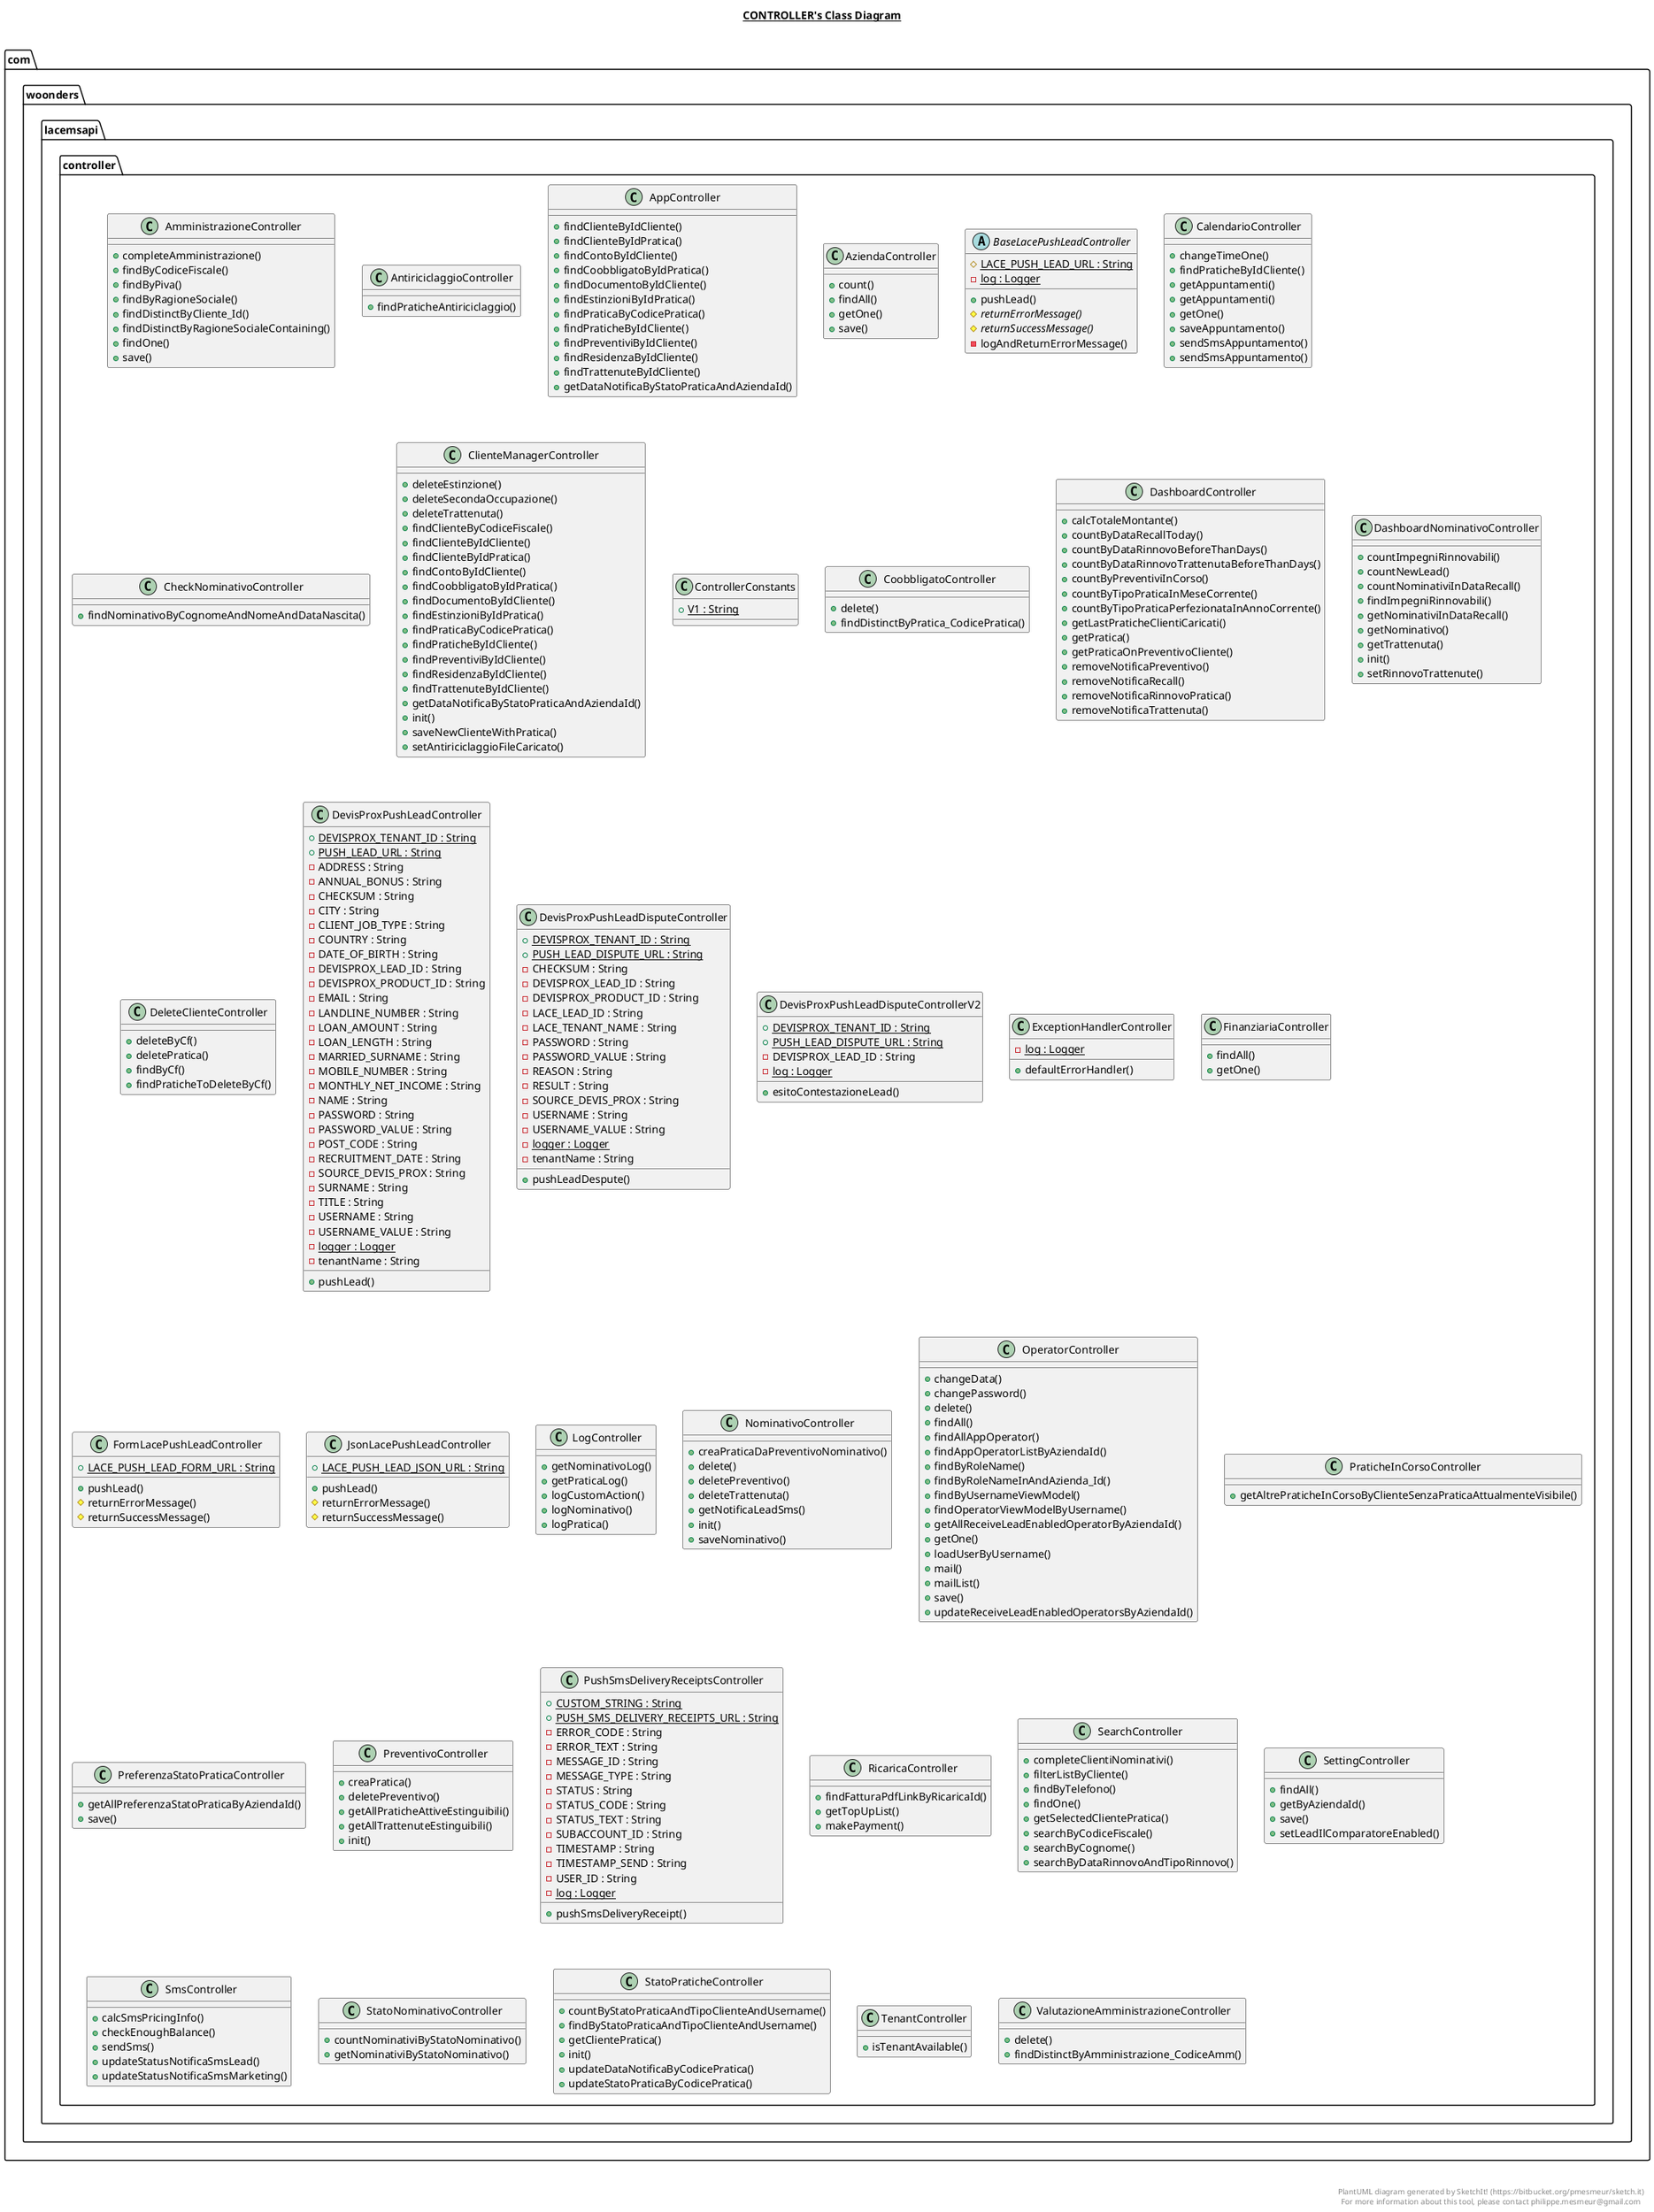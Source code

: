 @startuml

title __CONTROLLER's Class Diagram__\n

  namespace com.woonders.lacemsapi.controller {
    class com.woonders.lacemsapi.controller.AmministrazioneController {
        + completeAmministrazione()
        + findByCodiceFiscale()
        + findByPiva()
        + findByRagioneSociale()
        + findDistinctByCliente_Id()
        + findDistinctByRagioneSocialeContaining()
        + findOne()
        + save()
    }
  }
  

  namespace com.woonders.lacemsapi.controller {
    class com.woonders.lacemsapi.controller.AntiriciclaggioController {
        + findPraticheAntiriciclaggio()
    }
  }
  

  namespace com.woonders.lacemsapi.controller {
    class com.woonders.lacemsapi.controller.AppController {
        + findClienteByIdCliente()
        + findClienteByIdPratica()
        + findContoByIdCliente()
        + findCoobbligatoByIdPratica()
        + findDocumentoByIdCliente()
        + findEstinzioniByIdPratica()
        + findPraticaByCodicePratica()
        + findPraticheByIdCliente()
        + findPreventiviByIdCliente()
        + findResidenzaByIdCliente()
        + findTrattenuteByIdCliente()
        + getDataNotificaByStatoPraticaAndAziendaId()
    }
  }
  

  namespace com.woonders.lacemsapi.controller {
    class com.woonders.lacemsapi.controller.AziendaController {
        + count()
        + findAll()
        + getOne()
        + save()
    }
  }
  

  namespace com.woonders.lacemsapi.controller {
    abstract class com.woonders.lacemsapi.controller.BaseLacePushLeadController {
        {static} # LACE_PUSH_LEAD_URL : String
        {static} - log : Logger
        + pushLead()
        {abstract} # returnErrorMessage()
        {abstract} # returnSuccessMessage()
        - logAndReturnErrorMessage()
    }
  }
  

  namespace com.woonders.lacemsapi.controller {
    class com.woonders.lacemsapi.controller.CalendarioController {
        + changeTimeOne()
        + findPraticheByIdCliente()
        + getAppuntamenti()
        + getAppuntamenti()
        + getOne()
        + saveAppuntamento()
        + sendSmsAppuntamento()
        + sendSmsAppuntamento()
    }
  }
  

  namespace com.woonders.lacemsapi.controller {
    class com.woonders.lacemsapi.controller.CheckNominativoController {
        + findNominativoByCognomeAndNomeAndDataNascita()
    }
  }
  

  namespace com.woonders.lacemsapi.controller {
    class com.woonders.lacemsapi.controller.ClienteManagerController {
        + deleteEstinzione()
        + deleteSecondaOccupazione()
        + deleteTrattenuta()
        + findClienteByCodiceFiscale()
        + findClienteByIdCliente()
        + findClienteByIdPratica()
        + findContoByIdCliente()
        + findCoobbligatoByIdPratica()
        + findDocumentoByIdCliente()
        + findEstinzioniByIdPratica()
        + findPraticaByCodicePratica()
        + findPraticheByIdCliente()
        + findPreventiviByIdCliente()
        + findResidenzaByIdCliente()
        + findTrattenuteByIdCliente()
        + getDataNotificaByStatoPraticaAndAziendaId()
        + init()
        + saveNewClienteWithPratica()
        + setAntiriciclaggioFileCaricato()
    }
  }
  

  namespace com.woonders.lacemsapi.controller {
    class com.woonders.lacemsapi.controller.ControllerConstants {
        {static} + V1 : String
    }
  }
  

  namespace com.woonders.lacemsapi.controller {
    class com.woonders.lacemsapi.controller.CoobbligatoController {
        + delete()
        + findDistinctByPratica_CodicePratica()
    }
  }
  

  namespace com.woonders.lacemsapi.controller {
    class com.woonders.lacemsapi.controller.DashboardController {
        + calcTotaleMontante()
        + countByDataRecallToday()
        + countByDataRinnovoBeforeThanDays()
        + countByDataRinnovoTrattenutaBeforeThanDays()
        + countByPreventiviInCorso()
        + countByTipoPraticaInMeseCorrente()
        + countByTipoPraticaPerfezionataInAnnoCorrente()
        + getLastPraticheClientiCaricati()
        + getPratica()
        + getPraticaOnPreventivoCliente()
        + removeNotificaPreventivo()
        + removeNotificaRecall()
        + removeNotificaRinnovoPratica()
        + removeNotificaTrattenuta()
    }
  }
  

  namespace com.woonders.lacemsapi.controller {
    class com.woonders.lacemsapi.controller.DashboardNominativoController {
        + countImpegniRinnovabili()
        + countNewLead()
        + countNominativiInDataRecall()
        + findImpegniRinnovabili()
        + getNominativiInDataRecall()
        + getNominativo()
        + getTrattenuta()
        + init()
        + setRinnovoTrattenute()
    }
  }
  

  namespace com.woonders.lacemsapi.controller {
    class com.woonders.lacemsapi.controller.DeleteClienteController {
        + deleteByCf()
        + deletePratica()
        + findByCf()
        + findPraticheToDeleteByCf()
    }
  }
  

  namespace com.woonders.lacemsapi.controller {
    class com.woonders.lacemsapi.controller.DevisProxPushLeadController {
        {static} + DEVISPROX_TENANT_ID : String
        {static} + PUSH_LEAD_URL : String
        - ADDRESS : String
        - ANNUAL_BONUS : String
        - CHECKSUM : String
        - CITY : String
        - CLIENT_JOB_TYPE : String
        - COUNTRY : String
        - DATE_OF_BIRTH : String
        - DEVISPROX_LEAD_ID : String
        - DEVISPROX_PRODUCT_ID : String
        - EMAIL : String
        - LANDLINE_NUMBER : String
        - LOAN_AMOUNT : String
        - LOAN_LENGTH : String
        - MARRIED_SURNAME : String
        - MOBILE_NUMBER : String
        - MONTHLY_NET_INCOME : String
        - NAME : String
        - PASSWORD : String
        - PASSWORD_VALUE : String
        - POST_CODE : String
        - RECRUITMENT_DATE : String
        - SOURCE_DEVIS_PROX : String
        - SURNAME : String
        - TITLE : String
        - USERNAME : String
        - USERNAME_VALUE : String
        {static} - logger : Logger
        - tenantName : String
        + pushLead()
    }
  }
  

  namespace com.woonders.lacemsapi.controller {
    class com.woonders.lacemsapi.controller.DevisProxPushLeadDisputeController {
        {static} + DEVISPROX_TENANT_ID : String
        {static} + PUSH_LEAD_DISPUTE_URL : String
        - CHECKSUM : String
        - DEVISPROX_LEAD_ID : String
        - DEVISPROX_PRODUCT_ID : String
        - LACE_LEAD_ID : String
        - LACE_TENANT_NAME : String
        - PASSWORD : String
        - PASSWORD_VALUE : String
        - REASON : String
        - RESULT : String
        - SOURCE_DEVIS_PROX : String
        - USERNAME : String
        - USERNAME_VALUE : String
        {static} - logger : Logger
        - tenantName : String
        + pushLeadDespute()
    }
  }
  

  namespace com.woonders.lacemsapi.controller {
    class com.woonders.lacemsapi.controller.DevisProxPushLeadDisputeControllerV2 {
        {static} + DEVISPROX_TENANT_ID : String
        {static} + PUSH_LEAD_DISPUTE_URL : String
        - DEVISPROX_LEAD_ID : String
        {static} - log : Logger
        + esitoContestazioneLead()
    }
  }
  

  namespace com.woonders.lacemsapi.controller {
    class com.woonders.lacemsapi.controller.ExceptionHandlerController {
        {static} - log : Logger
        + defaultErrorHandler()
    }
  }
  

  namespace com.woonders.lacemsapi.controller {
    class com.woonders.lacemsapi.controller.FinanziariaController {
        + findAll()
        + getOne()
    }
  }
  

  namespace com.woonders.lacemsapi.controller {
    class com.woonders.lacemsapi.controller.FormLacePushLeadController {
        {static} + LACE_PUSH_LEAD_FORM_URL : String
        + pushLead()
        # returnErrorMessage()
        # returnSuccessMessage()
    }
  }
  

  namespace com.woonders.lacemsapi.controller {
    class com.woonders.lacemsapi.controller.JsonLacePushLeadController {
        {static} + LACE_PUSH_LEAD_JSON_URL : String
        + pushLead()
        # returnErrorMessage()
        # returnSuccessMessage()
    }
  }
  

  namespace com.woonders.lacemsapi.controller {
    class com.woonders.lacemsapi.controller.LogController {
        + getNominativoLog()
        + getPraticaLog()
        + logCustomAction()
        + logNominativo()
        + logPratica()
    }
  }
  

  namespace com.woonders.lacemsapi.controller {
    class com.woonders.lacemsapi.controller.NominativoController {
        + creaPraticaDaPreventivoNominativo()
        + delete()
        + deletePreventivo()
        + deleteTrattenuta()
        + getNotificaLeadSms()
        + init()
        + saveNominativo()
    }
  }
  

  namespace com.woonders.lacemsapi.controller {
    class com.woonders.lacemsapi.controller.OperatorController {
        + changeData()
        + changePassword()
        + delete()
        + findAll()
        + findAllAppOperator()
        + findAppOperatorListByAziendaId()
        + findByRoleName()
        + findByRoleNameInAndAzienda_Id()
        + findByUsernameViewModel()
        + findOperatorViewModelByUsername()
        + getAllReceiveLeadEnabledOperatorByAziendaId()
        + getOne()
        + loadUserByUsername()
        + mail()
        + mailList()
        + save()
        + updateReceiveLeadEnabledOperatorsByAziendaId()
    }
  }
  

  namespace com.woonders.lacemsapi.controller {
    class com.woonders.lacemsapi.controller.PraticheInCorsoController {
        + getAltrePraticheInCorsoByClienteSenzaPraticaAttualmenteVisibile()
    }
  }
  

  namespace com.woonders.lacemsapi.controller {
    class com.woonders.lacemsapi.controller.PreferenzaStatoPraticaController {
        + getAllPreferenzaStatoPraticaByAziendaId()
        + save()
    }
  }
  

  namespace com.woonders.lacemsapi.controller {
    class com.woonders.lacemsapi.controller.PreventivoController {
        + creaPratica()
        + deletePreventivo()
        + getAllPraticheAttiveEstinguibili()
        + getAllTrattenuteEstinguibili()
        + init()
    }
  }
  

  namespace com.woonders.lacemsapi.controller {
    class com.woonders.lacemsapi.controller.PushSmsDeliveryReceiptsController {
        {static} + CUSTOM_STRING : String
        {static} + PUSH_SMS_DELIVERY_RECEIPTS_URL : String
        - ERROR_CODE : String
        - ERROR_TEXT : String
        - MESSAGE_ID : String
        - MESSAGE_TYPE : String
        - STATUS : String
        - STATUS_CODE : String
        - STATUS_TEXT : String
        - SUBACCOUNT_ID : String
        - TIMESTAMP : String
        - TIMESTAMP_SEND : String
        - USER_ID : String
        {static} - log : Logger
        + pushSmsDeliveryReceipt()
    }
  }
  

  namespace com.woonders.lacemsapi.controller {
    class com.woonders.lacemsapi.controller.RicaricaController {
        + findFatturaPdfLinkByRicaricaId()
        + getTopUpList()
        + makePayment()
    }
  }
  

  namespace com.woonders.lacemsapi.controller {
    class com.woonders.lacemsapi.controller.SearchController {
        + completeClientiNominativi()
        + filterListByCliente()
        + findByTelefono()
        + findOne()
        + getSelectedClientePratica()
        + searchByCodiceFiscale()
        + searchByCognome()
        + searchByDataRinnovoAndTipoRinnovo()
    }
  }
  

  namespace com.woonders.lacemsapi.controller {
    class com.woonders.lacemsapi.controller.SettingController {
        + findAll()
        + getByAziendaId()
        + save()
        + setLeadIlComparatoreEnabled()
    }
  }
  

  namespace com.woonders.lacemsapi.controller {
    class com.woonders.lacemsapi.controller.SmsController {
        + calcSmsPricingInfo()
        + checkEnoughBalance()
        + sendSms()
        + updateStatusNotificaSmsLead()
        + updateStatusNotificaSmsMarketing()
    }
  }
  

  namespace com.woonders.lacemsapi.controller {
    class com.woonders.lacemsapi.controller.StatoNominativoController {
        + countNominativiByStatoNominativo()
        + getNominativiByStatoNominativo()
    }
  }
  

  namespace com.woonders.lacemsapi.controller {
    class com.woonders.lacemsapi.controller.StatoPraticheController {
        + countByStatoPraticaAndTipoClienteAndUsername()
        + findByStatoPraticaAndTipoClienteAndUsername()
        + getClientePratica()
        + init()
        + updateDataNotificaByCodicePratica()
        + updateStatoPraticaByCodicePratica()
    }
  }
  

  namespace com.woonders.lacemsapi.controller {
    class com.woonders.lacemsapi.controller.TenantController {
        + isTenantAvailable()
    }
  }
  

  namespace com.woonders.lacemsapi.controller {
    class com.woonders.lacemsapi.controller.ValutazioneAmministrazioneController {
        + delete()
        + findDistinctByAmministrazione_CodiceAmm()
    }
  }
  



right footer


PlantUML diagram generated by SketchIt! (https://bitbucket.org/pmesmeur/sketch.it)
For more information about this tool, please contact philippe.mesmeur@gmail.com
endfooter

@enduml
